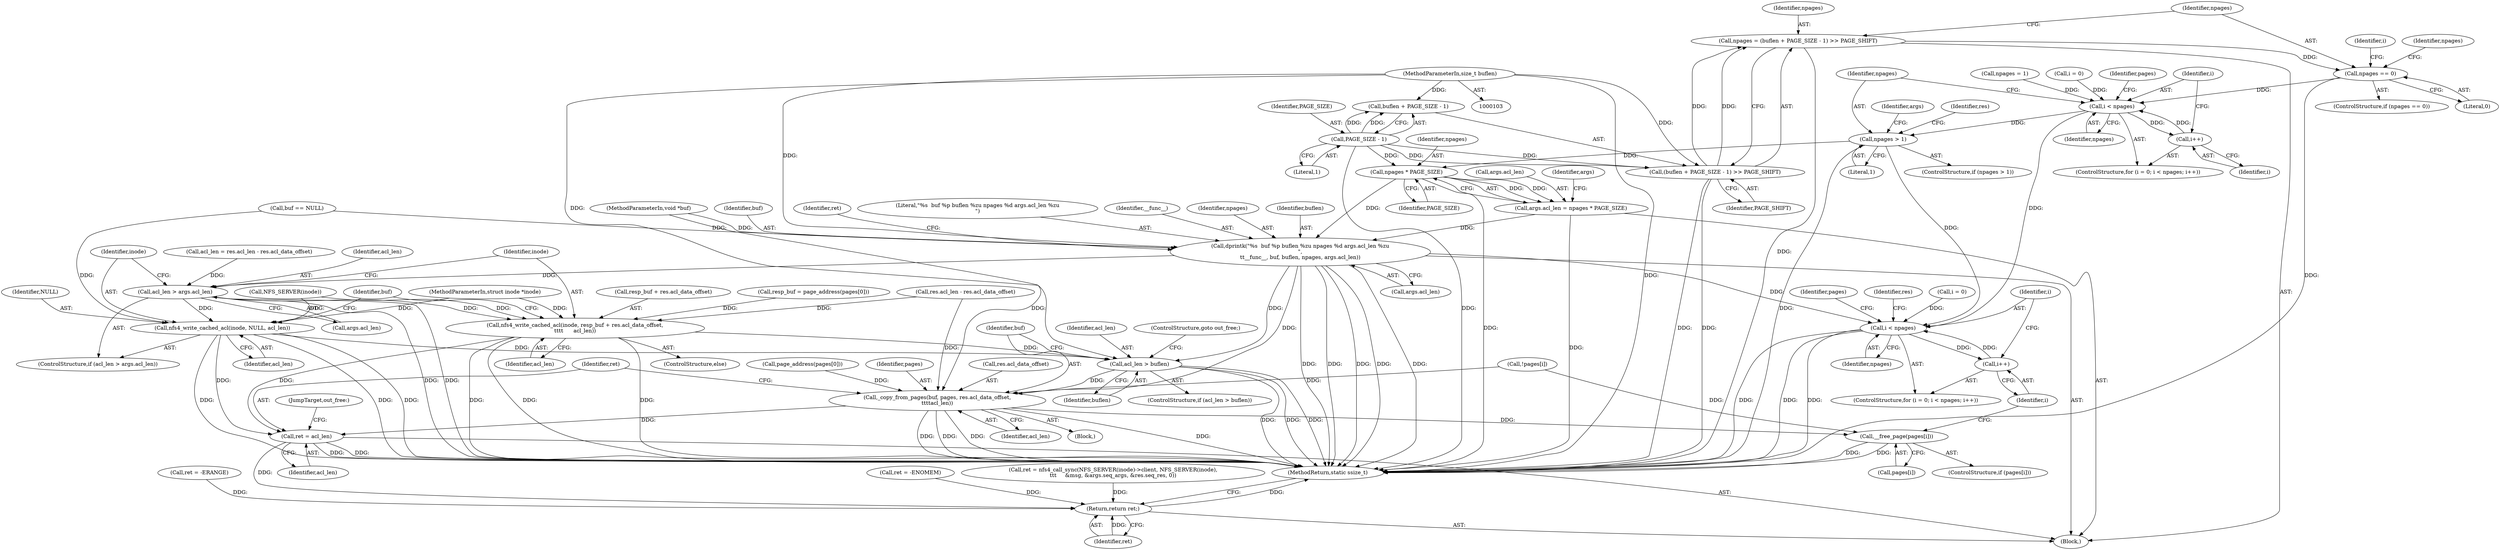 digraph "0_linux_20e0fa98b751facf9a1101edaefbc19c82616a68@integer" {
"1000124" [label="(Call,npages = (buflen + PAGE_SIZE - 1) >> PAGE_SHIFT)"];
"1000126" [label="(Call,(buflen + PAGE_SIZE - 1) >> PAGE_SHIFT)"];
"1000106" [label="(MethodParameterIn,size_t buflen)"];
"1000129" [label="(Call,PAGE_SIZE - 1)"];
"1000134" [label="(Call,npages == 0)"];
"1000144" [label="(Call,i < npages)"];
"1000147" [label="(Call,i++)"];
"1000163" [label="(Call,npages > 1)"];
"1000183" [label="(Call,npages * PAGE_SIZE)"];
"1000179" [label="(Call,args.acl_len = npages * PAGE_SIZE)"];
"1000206" [label="(Call,dprintk(\"%s  buf %p buflen %zu npages %d args.acl_len %zu\n\",\n\t\t__func__, buf, buflen, npages, args.acl_len))"];
"1000248" [label="(Call,acl_len > args.acl_len)"];
"1000253" [label="(Call,nfs4_write_cached_acl(inode, NULL, acl_len))"];
"1000274" [label="(Call,acl_len > buflen)"];
"1000278" [label="(Call,_copy_from_pages(buf, pages, res.acl_data_offset,\n\t\t\t\tacl_len))"];
"1000285" [label="(Call,ret = acl_len)"];
"1000314" [label="(Return,return ret;)"];
"1000302" [label="(Call,__free_page(pages[i]))"];
"1000258" [label="(Call,nfs4_write_cached_acl(inode, resp_buf + res.acl_data_offset,\n\t\t\t\t      acl_len))"];
"1000293" [label="(Call,i < npages)"];
"1000296" [label="(Call,i++)"];
"1000257" [label="(ControlStructure,else)"];
"1000296" [label="(Call,i++)"];
"1000284" [label="(Identifier,acl_len)"];
"1000180" [label="(Call,args.acl_len)"];
"1000297" [label="(Identifier,i)"];
"1000255" [label="(Identifier,NULL)"];
"1000316" [label="(MethodReturn,static ssize_t)"];
"1000146" [label="(Identifier,npages)"];
"1000144" [label="(Call,i < npages)"];
"1000145" [label="(Identifier,i)"];
"1000265" [label="(Identifier,acl_len)"];
"1000248" [label="(Call,acl_len > args.acl_len)"];
"1000181" [label="(Identifier,args)"];
"1000126" [label="(Call,(buflen + PAGE_SIZE - 1) >> PAGE_SHIFT)"];
"1000147" [label="(Call,i++)"];
"1000256" [label="(Identifier,acl_len)"];
"1000278" [label="(Call,_copy_from_pages(buf, pages, res.acl_data_offset,\n\t\t\t\tacl_len))"];
"1000206" [label="(Call,dprintk(\"%s  buf %p buflen %zu npages %d args.acl_len %zu\n\",\n\t\t__func__, buf, buflen, npages, args.acl_len))"];
"1000132" [label="(Identifier,PAGE_SHIFT)"];
"1000285" [label="(Call,ret = acl_len)"];
"1000133" [label="(ControlStructure,if (npages == 0))"];
"1000137" [label="(Call,npages = 1)"];
"1000238" [label="(Call,acl_len = res.acl_len - res.acl_data_offset)"];
"1000165" [label="(Literal,1)"];
"1000183" [label="(Call,npages * PAGE_SIZE)"];
"1000141" [label="(Call,i = 0)"];
"1000258" [label="(Call,nfs4_write_cached_acl(inode, resp_buf + res.acl_data_offset,\n\t\t\t\t      acl_len))"];
"1000202" [label="(Call,page_address(pages[0]))"];
"1000315" [label="(Identifier,ret)"];
"1000216" [label="(Identifier,ret)"];
"1000289" [label="(ControlStructure,for (i = 0; i < npages; i++))"];
"1000314" [label="(Return,return ret;)"];
"1000127" [label="(Call,buflen + PAGE_SIZE - 1)"];
"1000293" [label="(Call,i < npages)"];
"1000267" [label="(Identifier,buf)"];
"1000207" [label="(Literal,\"%s  buf %p buflen %zu npages %d args.acl_len %zu\n\")"];
"1000277" [label="(ControlStructure,goto out_free;)"];
"1000188" [label="(Identifier,args)"];
"1000295" [label="(Identifier,npages)"];
"1000124" [label="(Call,npages = (buflen + PAGE_SIZE - 1) >> PAGE_SHIFT)"];
"1000192" [label="(Call,buf == NULL)"];
"1000185" [label="(Identifier,PAGE_SIZE)"];
"1000208" [label="(Identifier,__func__)"];
"1000215" [label="(Call,ret = nfs4_call_sync(NFS_SERVER(inode)->client, NFS_SERVER(inode),\n\t\t\t     &msg, &args.seq_args, &res.seq_res, 0))"];
"1000290" [label="(Call,i = 0)"];
"1000247" [label="(ControlStructure,if (acl_len > args.acl_len))"];
"1000249" [label="(Identifier,acl_len)"];
"1000212" [label="(Call,args.acl_len)"];
"1000125" [label="(Identifier,npages)"];
"1000302" [label="(Call,__free_page(pages[i]))"];
"1000253" [label="(Call,nfs4_write_cached_acl(inode, NULL, acl_len))"];
"1000303" [label="(Call,pages[i])"];
"1000279" [label="(Identifier,buf)"];
"1000179" [label="(Call,args.acl_len = npages * PAGE_SIZE)"];
"1000250" [label="(Call,args.acl_len)"];
"1000280" [label="(Identifier,pages)"];
"1000240" [label="(Call,res.acl_len - res.acl_data_offset)"];
"1000129" [label="(Call,PAGE_SIZE - 1)"];
"1000281" [label="(Call,res.acl_data_offset)"];
"1000260" [label="(Call,resp_buf + res.acl_data_offset)"];
"1000148" [label="(Identifier,i)"];
"1000162" [label="(ControlStructure,if (npages > 1))"];
"1000184" [label="(Identifier,npages)"];
"1000211" [label="(Identifier,npages)"];
"1000142" [label="(Identifier,i)"];
"1000288" [label="(JumpTarget,out_free:)"];
"1000169" [label="(Identifier,res)"];
"1000294" [label="(Identifier,i)"];
"1000268" [label="(Block,)"];
"1000274" [label="(Call,acl_len > buflen)"];
"1000105" [label="(MethodParameterIn,void *buf)"];
"1000107" [label="(Block,)"];
"1000135" [label="(Identifier,npages)"];
"1000164" [label="(Identifier,npages)"];
"1000138" [label="(Identifier,npages)"];
"1000210" [label="(Identifier,buflen)"];
"1000104" [label="(MethodParameterIn,struct inode *inode)"];
"1000275" [label="(Identifier,acl_len)"];
"1000273" [label="(ControlStructure,if (acl_len > buflen))"];
"1000254" [label="(Identifier,inode)"];
"1000286" [label="(Identifier,ret)"];
"1000163" [label="(Call,npages > 1)"];
"1000157" [label="(Call,!pages[i])"];
"1000136" [label="(Literal,0)"];
"1000300" [label="(Identifier,pages)"];
"1000269" [label="(Call,ret = -ERANGE)"];
"1000114" [label="(Call,ret = -ENOMEM)"];
"1000287" [label="(Identifier,acl_len)"];
"1000298" [label="(ControlStructure,if (pages[i]))"];
"1000200" [label="(Call,resp_buf = page_address(pages[0]))"];
"1000152" [label="(Identifier,pages)"];
"1000106" [label="(MethodParameterIn,size_t buflen)"];
"1000209" [label="(Identifier,buf)"];
"1000308" [label="(Identifier,res)"];
"1000259" [label="(Identifier,inode)"];
"1000130" [label="(Identifier,PAGE_SIZE)"];
"1000140" [label="(ControlStructure,for (i = 0; i < npages; i++))"];
"1000134" [label="(Call,npages == 0)"];
"1000276" [label="(Identifier,buflen)"];
"1000222" [label="(Call,NFS_SERVER(inode))"];
"1000131" [label="(Literal,1)"];
"1000124" -> "1000107"  [label="AST: "];
"1000124" -> "1000126"  [label="CFG: "];
"1000125" -> "1000124"  [label="AST: "];
"1000126" -> "1000124"  [label="AST: "];
"1000135" -> "1000124"  [label="CFG: "];
"1000124" -> "1000316"  [label="DDG: "];
"1000126" -> "1000124"  [label="DDG: "];
"1000126" -> "1000124"  [label="DDG: "];
"1000124" -> "1000134"  [label="DDG: "];
"1000126" -> "1000132"  [label="CFG: "];
"1000127" -> "1000126"  [label="AST: "];
"1000132" -> "1000126"  [label="AST: "];
"1000126" -> "1000316"  [label="DDG: "];
"1000126" -> "1000316"  [label="DDG: "];
"1000106" -> "1000126"  [label="DDG: "];
"1000129" -> "1000126"  [label="DDG: "];
"1000129" -> "1000126"  [label="DDG: "];
"1000106" -> "1000103"  [label="AST: "];
"1000106" -> "1000316"  [label="DDG: "];
"1000106" -> "1000127"  [label="DDG: "];
"1000106" -> "1000206"  [label="DDG: "];
"1000106" -> "1000274"  [label="DDG: "];
"1000129" -> "1000127"  [label="AST: "];
"1000129" -> "1000131"  [label="CFG: "];
"1000130" -> "1000129"  [label="AST: "];
"1000131" -> "1000129"  [label="AST: "];
"1000127" -> "1000129"  [label="CFG: "];
"1000129" -> "1000316"  [label="DDG: "];
"1000129" -> "1000127"  [label="DDG: "];
"1000129" -> "1000127"  [label="DDG: "];
"1000129" -> "1000183"  [label="DDG: "];
"1000134" -> "1000133"  [label="AST: "];
"1000134" -> "1000136"  [label="CFG: "];
"1000135" -> "1000134"  [label="AST: "];
"1000136" -> "1000134"  [label="AST: "];
"1000138" -> "1000134"  [label="CFG: "];
"1000142" -> "1000134"  [label="CFG: "];
"1000134" -> "1000316"  [label="DDG: "];
"1000134" -> "1000144"  [label="DDG: "];
"1000144" -> "1000140"  [label="AST: "];
"1000144" -> "1000146"  [label="CFG: "];
"1000145" -> "1000144"  [label="AST: "];
"1000146" -> "1000144"  [label="AST: "];
"1000152" -> "1000144"  [label="CFG: "];
"1000164" -> "1000144"  [label="CFG: "];
"1000141" -> "1000144"  [label="DDG: "];
"1000147" -> "1000144"  [label="DDG: "];
"1000137" -> "1000144"  [label="DDG: "];
"1000144" -> "1000147"  [label="DDG: "];
"1000144" -> "1000163"  [label="DDG: "];
"1000144" -> "1000293"  [label="DDG: "];
"1000147" -> "1000140"  [label="AST: "];
"1000147" -> "1000148"  [label="CFG: "];
"1000148" -> "1000147"  [label="AST: "];
"1000145" -> "1000147"  [label="CFG: "];
"1000163" -> "1000162"  [label="AST: "];
"1000163" -> "1000165"  [label="CFG: "];
"1000164" -> "1000163"  [label="AST: "];
"1000165" -> "1000163"  [label="AST: "];
"1000169" -> "1000163"  [label="CFG: "];
"1000181" -> "1000163"  [label="CFG: "];
"1000163" -> "1000316"  [label="DDG: "];
"1000163" -> "1000183"  [label="DDG: "];
"1000163" -> "1000293"  [label="DDG: "];
"1000183" -> "1000179"  [label="AST: "];
"1000183" -> "1000185"  [label="CFG: "];
"1000184" -> "1000183"  [label="AST: "];
"1000185" -> "1000183"  [label="AST: "];
"1000179" -> "1000183"  [label="CFG: "];
"1000183" -> "1000316"  [label="DDG: "];
"1000183" -> "1000179"  [label="DDG: "];
"1000183" -> "1000179"  [label="DDG: "];
"1000183" -> "1000206"  [label="DDG: "];
"1000179" -> "1000107"  [label="AST: "];
"1000180" -> "1000179"  [label="AST: "];
"1000188" -> "1000179"  [label="CFG: "];
"1000179" -> "1000316"  [label="DDG: "];
"1000179" -> "1000206"  [label="DDG: "];
"1000206" -> "1000107"  [label="AST: "];
"1000206" -> "1000212"  [label="CFG: "];
"1000207" -> "1000206"  [label="AST: "];
"1000208" -> "1000206"  [label="AST: "];
"1000209" -> "1000206"  [label="AST: "];
"1000210" -> "1000206"  [label="AST: "];
"1000211" -> "1000206"  [label="AST: "];
"1000212" -> "1000206"  [label="AST: "];
"1000216" -> "1000206"  [label="CFG: "];
"1000206" -> "1000316"  [label="DDG: "];
"1000206" -> "1000316"  [label="DDG: "];
"1000206" -> "1000316"  [label="DDG: "];
"1000206" -> "1000316"  [label="DDG: "];
"1000206" -> "1000316"  [label="DDG: "];
"1000192" -> "1000206"  [label="DDG: "];
"1000105" -> "1000206"  [label="DDG: "];
"1000206" -> "1000248"  [label="DDG: "];
"1000206" -> "1000274"  [label="DDG: "];
"1000206" -> "1000278"  [label="DDG: "];
"1000206" -> "1000293"  [label="DDG: "];
"1000248" -> "1000247"  [label="AST: "];
"1000248" -> "1000250"  [label="CFG: "];
"1000249" -> "1000248"  [label="AST: "];
"1000250" -> "1000248"  [label="AST: "];
"1000254" -> "1000248"  [label="CFG: "];
"1000259" -> "1000248"  [label="CFG: "];
"1000248" -> "1000316"  [label="DDG: "];
"1000248" -> "1000316"  [label="DDG: "];
"1000238" -> "1000248"  [label="DDG: "];
"1000248" -> "1000253"  [label="DDG: "];
"1000248" -> "1000258"  [label="DDG: "];
"1000253" -> "1000247"  [label="AST: "];
"1000253" -> "1000256"  [label="CFG: "];
"1000254" -> "1000253"  [label="AST: "];
"1000255" -> "1000253"  [label="AST: "];
"1000256" -> "1000253"  [label="AST: "];
"1000267" -> "1000253"  [label="CFG: "];
"1000253" -> "1000316"  [label="DDG: "];
"1000253" -> "1000316"  [label="DDG: "];
"1000253" -> "1000316"  [label="DDG: "];
"1000222" -> "1000253"  [label="DDG: "];
"1000104" -> "1000253"  [label="DDG: "];
"1000192" -> "1000253"  [label="DDG: "];
"1000253" -> "1000274"  [label="DDG: "];
"1000253" -> "1000285"  [label="DDG: "];
"1000274" -> "1000273"  [label="AST: "];
"1000274" -> "1000276"  [label="CFG: "];
"1000275" -> "1000274"  [label="AST: "];
"1000276" -> "1000274"  [label="AST: "];
"1000277" -> "1000274"  [label="CFG: "];
"1000279" -> "1000274"  [label="CFG: "];
"1000274" -> "1000316"  [label="DDG: "];
"1000274" -> "1000316"  [label="DDG: "];
"1000274" -> "1000316"  [label="DDG: "];
"1000258" -> "1000274"  [label="DDG: "];
"1000274" -> "1000278"  [label="DDG: "];
"1000278" -> "1000268"  [label="AST: "];
"1000278" -> "1000284"  [label="CFG: "];
"1000279" -> "1000278"  [label="AST: "];
"1000280" -> "1000278"  [label="AST: "];
"1000281" -> "1000278"  [label="AST: "];
"1000284" -> "1000278"  [label="AST: "];
"1000286" -> "1000278"  [label="CFG: "];
"1000278" -> "1000316"  [label="DDG: "];
"1000278" -> "1000316"  [label="DDG: "];
"1000278" -> "1000316"  [label="DDG: "];
"1000278" -> "1000316"  [label="DDG: "];
"1000105" -> "1000278"  [label="DDG: "];
"1000157" -> "1000278"  [label="DDG: "];
"1000202" -> "1000278"  [label="DDG: "];
"1000240" -> "1000278"  [label="DDG: "];
"1000278" -> "1000285"  [label="DDG: "];
"1000278" -> "1000302"  [label="DDG: "];
"1000285" -> "1000107"  [label="AST: "];
"1000285" -> "1000287"  [label="CFG: "];
"1000286" -> "1000285"  [label="AST: "];
"1000287" -> "1000285"  [label="AST: "];
"1000288" -> "1000285"  [label="CFG: "];
"1000285" -> "1000316"  [label="DDG: "];
"1000285" -> "1000316"  [label="DDG: "];
"1000258" -> "1000285"  [label="DDG: "];
"1000285" -> "1000314"  [label="DDG: "];
"1000314" -> "1000107"  [label="AST: "];
"1000314" -> "1000315"  [label="CFG: "];
"1000315" -> "1000314"  [label="AST: "];
"1000316" -> "1000314"  [label="CFG: "];
"1000314" -> "1000316"  [label="DDG: "];
"1000315" -> "1000314"  [label="DDG: "];
"1000215" -> "1000314"  [label="DDG: "];
"1000114" -> "1000314"  [label="DDG: "];
"1000269" -> "1000314"  [label="DDG: "];
"1000302" -> "1000298"  [label="AST: "];
"1000302" -> "1000303"  [label="CFG: "];
"1000303" -> "1000302"  [label="AST: "];
"1000297" -> "1000302"  [label="CFG: "];
"1000302" -> "1000316"  [label="DDG: "];
"1000302" -> "1000316"  [label="DDG: "];
"1000157" -> "1000302"  [label="DDG: "];
"1000258" -> "1000257"  [label="AST: "];
"1000258" -> "1000265"  [label="CFG: "];
"1000259" -> "1000258"  [label="AST: "];
"1000260" -> "1000258"  [label="AST: "];
"1000265" -> "1000258"  [label="AST: "];
"1000267" -> "1000258"  [label="CFG: "];
"1000258" -> "1000316"  [label="DDG: "];
"1000258" -> "1000316"  [label="DDG: "];
"1000258" -> "1000316"  [label="DDG: "];
"1000222" -> "1000258"  [label="DDG: "];
"1000104" -> "1000258"  [label="DDG: "];
"1000200" -> "1000258"  [label="DDG: "];
"1000240" -> "1000258"  [label="DDG: "];
"1000293" -> "1000289"  [label="AST: "];
"1000293" -> "1000295"  [label="CFG: "];
"1000294" -> "1000293"  [label="AST: "];
"1000295" -> "1000293"  [label="AST: "];
"1000300" -> "1000293"  [label="CFG: "];
"1000308" -> "1000293"  [label="CFG: "];
"1000293" -> "1000316"  [label="DDG: "];
"1000293" -> "1000316"  [label="DDG: "];
"1000293" -> "1000316"  [label="DDG: "];
"1000290" -> "1000293"  [label="DDG: "];
"1000296" -> "1000293"  [label="DDG: "];
"1000293" -> "1000296"  [label="DDG: "];
"1000296" -> "1000289"  [label="AST: "];
"1000296" -> "1000297"  [label="CFG: "];
"1000297" -> "1000296"  [label="AST: "];
"1000294" -> "1000296"  [label="CFG: "];
}

